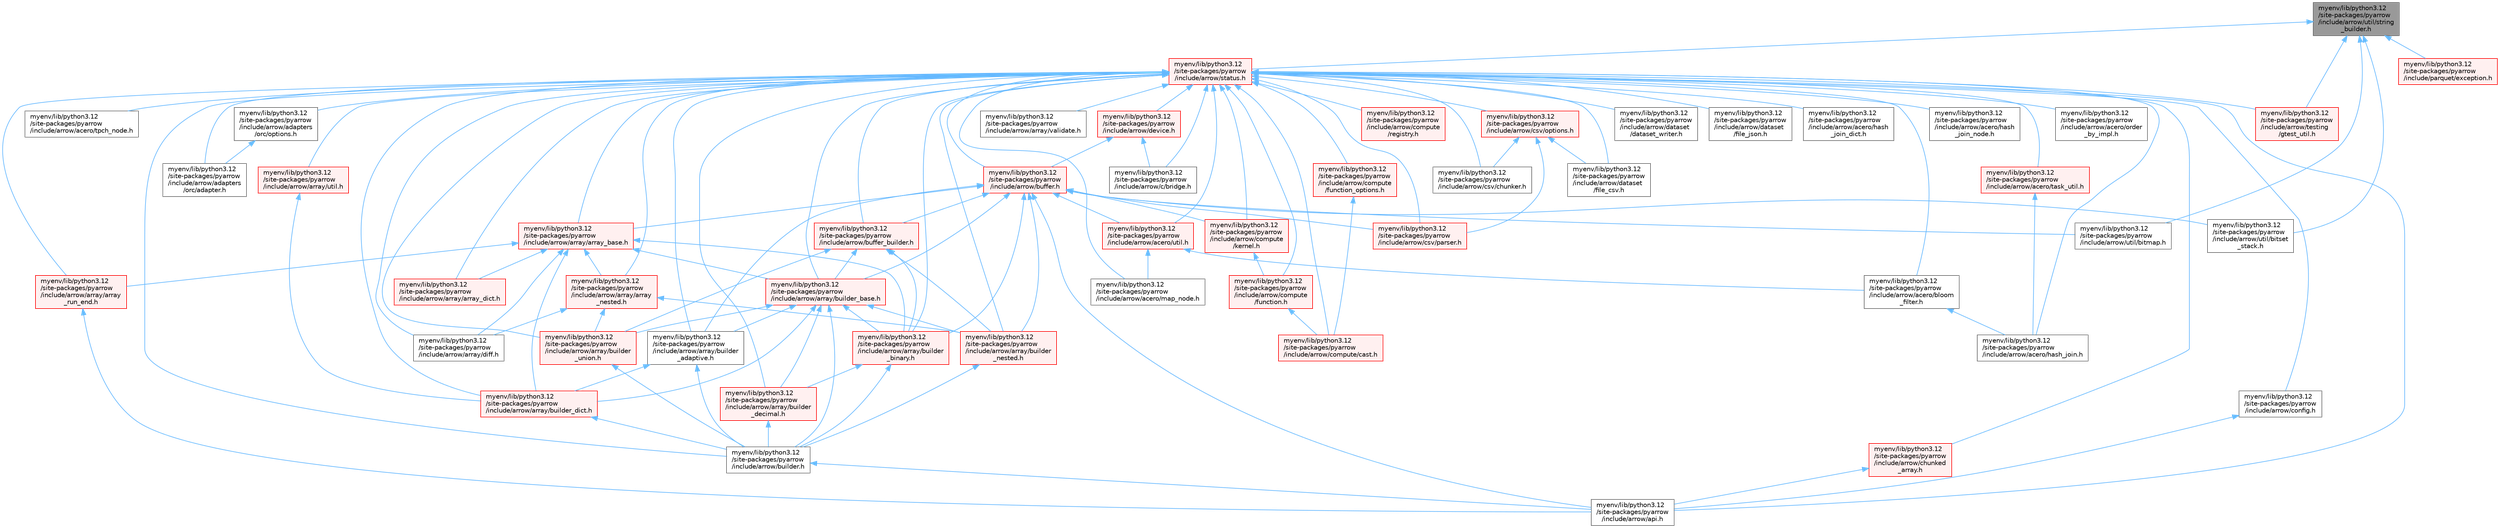 digraph "myenv/lib/python3.12/site-packages/pyarrow/include/arrow/util/string_builder.h"
{
 // LATEX_PDF_SIZE
  bgcolor="transparent";
  edge [fontname=Helvetica,fontsize=10,labelfontname=Helvetica,labelfontsize=10];
  node [fontname=Helvetica,fontsize=10,shape=box,height=0.2,width=0.4];
  Node1 [id="Node000001",label="myenv/lib/python3.12\l/site-packages/pyarrow\l/include/arrow/util/string\l_builder.h",height=0.2,width=0.4,color="gray40", fillcolor="grey60", style="filled", fontcolor="black",tooltip=" "];
  Node1 -> Node2 [id="edge1_Node000001_Node000002",dir="back",color="steelblue1",style="solid",tooltip=" "];
  Node2 [id="Node000002",label="myenv/lib/python3.12\l/site-packages/pyarrow\l/include/arrow/status.h",height=0.2,width=0.4,color="red", fillcolor="#FFF0F0", style="filled",URL="$status_8h.html",tooltip=" "];
  Node2 -> Node3 [id="edge2_Node000002_Node000003",dir="back",color="steelblue1",style="solid",tooltip=" "];
  Node3 [id="Node000003",label="myenv/lib/python3.12\l/site-packages/pyarrow\l/include/arrow/acero/bloom\l_filter.h",height=0.2,width=0.4,color="grey40", fillcolor="white", style="filled",URL="$arrow_2acero_2bloom__filter_8h.html",tooltip=" "];
  Node3 -> Node4 [id="edge3_Node000003_Node000004",dir="back",color="steelblue1",style="solid",tooltip=" "];
  Node4 [id="Node000004",label="myenv/lib/python3.12\l/site-packages/pyarrow\l/include/arrow/acero/hash_join.h",height=0.2,width=0.4,color="grey40", fillcolor="white", style="filled",URL="$hash__join_8h.html",tooltip=" "];
  Node2 -> Node4 [id="edge4_Node000002_Node000004",dir="back",color="steelblue1",style="solid",tooltip=" "];
  Node2 -> Node5 [id="edge5_Node000002_Node000005",dir="back",color="steelblue1",style="solid",tooltip=" "];
  Node5 [id="Node000005",label="myenv/lib/python3.12\l/site-packages/pyarrow\l/include/arrow/acero/hash\l_join_dict.h",height=0.2,width=0.4,color="grey40", fillcolor="white", style="filled",URL="$hash__join__dict_8h.html",tooltip=" "];
  Node2 -> Node6 [id="edge6_Node000002_Node000006",dir="back",color="steelblue1",style="solid",tooltip=" "];
  Node6 [id="Node000006",label="myenv/lib/python3.12\l/site-packages/pyarrow\l/include/arrow/acero/hash\l_join_node.h",height=0.2,width=0.4,color="grey40", fillcolor="white", style="filled",URL="$hash__join__node_8h.html",tooltip=" "];
  Node2 -> Node7 [id="edge7_Node000002_Node000007",dir="back",color="steelblue1",style="solid",tooltip=" "];
  Node7 [id="Node000007",label="myenv/lib/python3.12\l/site-packages/pyarrow\l/include/arrow/acero/map_node.h",height=0.2,width=0.4,color="grey40", fillcolor="white", style="filled",URL="$map__node_8h.html",tooltip=" "];
  Node2 -> Node8 [id="edge8_Node000002_Node000008",dir="back",color="steelblue1",style="solid",tooltip=" "];
  Node8 [id="Node000008",label="myenv/lib/python3.12\l/site-packages/pyarrow\l/include/arrow/acero/order\l_by_impl.h",height=0.2,width=0.4,color="grey40", fillcolor="white", style="filled",URL="$order__by__impl_8h.html",tooltip=" "];
  Node2 -> Node9 [id="edge9_Node000002_Node000009",dir="back",color="steelblue1",style="solid",tooltip=" "];
  Node9 [id="Node000009",label="myenv/lib/python3.12\l/site-packages/pyarrow\l/include/arrow/acero/task_util.h",height=0.2,width=0.4,color="red", fillcolor="#FFF0F0", style="filled",URL="$task__util_8h.html",tooltip=" "];
  Node9 -> Node4 [id="edge10_Node000009_Node000004",dir="back",color="steelblue1",style="solid",tooltip=" "];
  Node2 -> Node11 [id="edge11_Node000002_Node000011",dir="back",color="steelblue1",style="solid",tooltip=" "];
  Node11 [id="Node000011",label="myenv/lib/python3.12\l/site-packages/pyarrow\l/include/arrow/acero/tpch_node.h",height=0.2,width=0.4,color="grey40", fillcolor="white", style="filled",URL="$tpch__node_8h.html",tooltip=" "];
  Node2 -> Node12 [id="edge12_Node000002_Node000012",dir="back",color="steelblue1",style="solid",tooltip=" "];
  Node12 [id="Node000012",label="myenv/lib/python3.12\l/site-packages/pyarrow\l/include/arrow/acero/util.h",height=0.2,width=0.4,color="red", fillcolor="#FFF0F0", style="filled",URL="$acero_2util_8h.html",tooltip=" "];
  Node12 -> Node3 [id="edge13_Node000012_Node000003",dir="back",color="steelblue1",style="solid",tooltip=" "];
  Node12 -> Node7 [id="edge14_Node000012_Node000007",dir="back",color="steelblue1",style="solid",tooltip=" "];
  Node2 -> Node14 [id="edge15_Node000002_Node000014",dir="back",color="steelblue1",style="solid",tooltip=" "];
  Node14 [id="Node000014",label="myenv/lib/python3.12\l/site-packages/pyarrow\l/include/arrow/adapters\l/orc/adapter.h",height=0.2,width=0.4,color="grey40", fillcolor="white", style="filled",URL="$adapter_8h.html",tooltip=" "];
  Node2 -> Node15 [id="edge16_Node000002_Node000015",dir="back",color="steelblue1",style="solid",tooltip=" "];
  Node15 [id="Node000015",label="myenv/lib/python3.12\l/site-packages/pyarrow\l/include/arrow/adapters\l/orc/options.h",height=0.2,width=0.4,color="grey40", fillcolor="white", style="filled",URL="$adapters_2orc_2options_8h.html",tooltip=" "];
  Node15 -> Node14 [id="edge17_Node000015_Node000014",dir="back",color="steelblue1",style="solid",tooltip=" "];
  Node2 -> Node16 [id="edge18_Node000002_Node000016",dir="back",color="steelblue1",style="solid",tooltip=" "];
  Node16 [id="Node000016",label="myenv/lib/python3.12\l/site-packages/pyarrow\l/include/arrow/api.h",height=0.2,width=0.4,color="grey40", fillcolor="white", style="filled",URL="$include_2arrow_2api_8h.html",tooltip=" "];
  Node2 -> Node17 [id="edge19_Node000002_Node000017",dir="back",color="steelblue1",style="solid",tooltip=" "];
  Node17 [id="Node000017",label="myenv/lib/python3.12\l/site-packages/pyarrow\l/include/arrow/array/array_base.h",height=0.2,width=0.4,color="red", fillcolor="#FFF0F0", style="filled",URL="$array__base_8h.html",tooltip=" "];
  Node17 -> Node53 [id="edge20_Node000017_Node000053",dir="back",color="steelblue1",style="solid",tooltip=" "];
  Node53 [id="Node000053",label="myenv/lib/python3.12\l/site-packages/pyarrow\l/include/arrow/array/array_dict.h",height=0.2,width=0.4,color="red", fillcolor="#FFF0F0", style="filled",URL="$array__dict_8h.html",tooltip=" "];
  Node17 -> Node54 [id="edge21_Node000017_Node000054",dir="back",color="steelblue1",style="solid",tooltip=" "];
  Node54 [id="Node000054",label="myenv/lib/python3.12\l/site-packages/pyarrow\l/include/arrow/array/array\l_nested.h",height=0.2,width=0.4,color="red", fillcolor="#FFF0F0", style="filled",URL="$array__nested_8h.html",tooltip=" "];
  Node54 -> Node55 [id="edge22_Node000054_Node000055",dir="back",color="steelblue1",style="solid",tooltip=" "];
  Node55 [id="Node000055",label="myenv/lib/python3.12\l/site-packages/pyarrow\l/include/arrow/array/builder\l_nested.h",height=0.2,width=0.4,color="red", fillcolor="#FFF0F0", style="filled",URL="$builder__nested_8h.html",tooltip=" "];
  Node55 -> Node20 [id="edge23_Node000055_Node000020",dir="back",color="steelblue1",style="solid",tooltip=" "];
  Node20 [id="Node000020",label="myenv/lib/python3.12\l/site-packages/pyarrow\l/include/arrow/builder.h",height=0.2,width=0.4,color="grey40", fillcolor="white", style="filled",URL="$builder_8h.html",tooltip=" "];
  Node20 -> Node16 [id="edge24_Node000020_Node000016",dir="back",color="steelblue1",style="solid",tooltip=" "];
  Node54 -> Node56 [id="edge25_Node000054_Node000056",dir="back",color="steelblue1",style="solid",tooltip=" "];
  Node56 [id="Node000056",label="myenv/lib/python3.12\l/site-packages/pyarrow\l/include/arrow/array/builder\l_union.h",height=0.2,width=0.4,color="red", fillcolor="#FFF0F0", style="filled",URL="$builder__union_8h.html",tooltip=" "];
  Node56 -> Node20 [id="edge26_Node000056_Node000020",dir="back",color="steelblue1",style="solid",tooltip=" "];
  Node54 -> Node57 [id="edge27_Node000054_Node000057",dir="back",color="steelblue1",style="solid",tooltip=" "];
  Node57 [id="Node000057",label="myenv/lib/python3.12\l/site-packages/pyarrow\l/include/arrow/array/diff.h",height=0.2,width=0.4,color="grey40", fillcolor="white", style="filled",URL="$diff_8h.html",tooltip=" "];
  Node17 -> Node68 [id="edge28_Node000017_Node000068",dir="back",color="steelblue1",style="solid",tooltip=" "];
  Node68 [id="Node000068",label="myenv/lib/python3.12\l/site-packages/pyarrow\l/include/arrow/array/array\l_run_end.h",height=0.2,width=0.4,color="red", fillcolor="#FFF0F0", style="filled",URL="$array__run__end_8h.html",tooltip=" "];
  Node68 -> Node16 [id="edge29_Node000068_Node000016",dir="back",color="steelblue1",style="solid",tooltip=" "];
  Node17 -> Node60 [id="edge30_Node000017_Node000060",dir="back",color="steelblue1",style="solid",tooltip=" "];
  Node60 [id="Node000060",label="myenv/lib/python3.12\l/site-packages/pyarrow\l/include/arrow/array/builder_base.h",height=0.2,width=0.4,color="red", fillcolor="#FFF0F0", style="filled",URL="$builder__base_8h.html",tooltip=" "];
  Node60 -> Node61 [id="edge31_Node000060_Node000061",dir="back",color="steelblue1",style="solid",tooltip=" "];
  Node61 [id="Node000061",label="myenv/lib/python3.12\l/site-packages/pyarrow\l/include/arrow/array/builder\l_adaptive.h",height=0.2,width=0.4,color="grey40", fillcolor="white", style="filled",URL="$builder__adaptive_8h.html",tooltip=" "];
  Node61 -> Node52 [id="edge32_Node000061_Node000052",dir="back",color="steelblue1",style="solid",tooltip=" "];
  Node52 [id="Node000052",label="myenv/lib/python3.12\l/site-packages/pyarrow\l/include/arrow/array/builder_dict.h",height=0.2,width=0.4,color="red", fillcolor="#FFF0F0", style="filled",URL="$builder__dict_8h.html",tooltip=" "];
  Node52 -> Node20 [id="edge33_Node000052_Node000020",dir="back",color="steelblue1",style="solid",tooltip=" "];
  Node61 -> Node20 [id="edge34_Node000061_Node000020",dir="back",color="steelblue1",style="solid",tooltip=" "];
  Node60 -> Node50 [id="edge35_Node000060_Node000050",dir="back",color="steelblue1",style="solid",tooltip=" "];
  Node50 [id="Node000050",label="myenv/lib/python3.12\l/site-packages/pyarrow\l/include/arrow/array/builder\l_binary.h",height=0.2,width=0.4,color="red", fillcolor="#FFF0F0", style="filled",URL="$builder__binary_8h.html",tooltip=" "];
  Node50 -> Node49 [id="edge36_Node000050_Node000049",dir="back",color="steelblue1",style="solid",tooltip=" "];
  Node49 [id="Node000049",label="myenv/lib/python3.12\l/site-packages/pyarrow\l/include/arrow/array/builder\l_decimal.h",height=0.2,width=0.4,color="red", fillcolor="#FFF0F0", style="filled",URL="$builder__decimal_8h.html",tooltip=" "];
  Node49 -> Node20 [id="edge37_Node000049_Node000020",dir="back",color="steelblue1",style="solid",tooltip=" "];
  Node50 -> Node20 [id="edge38_Node000050_Node000020",dir="back",color="steelblue1",style="solid",tooltip=" "];
  Node60 -> Node49 [id="edge39_Node000060_Node000049",dir="back",color="steelblue1",style="solid",tooltip=" "];
  Node60 -> Node52 [id="edge40_Node000060_Node000052",dir="back",color="steelblue1",style="solid",tooltip=" "];
  Node60 -> Node55 [id="edge41_Node000060_Node000055",dir="back",color="steelblue1",style="solid",tooltip=" "];
  Node60 -> Node56 [id="edge42_Node000060_Node000056",dir="back",color="steelblue1",style="solid",tooltip=" "];
  Node60 -> Node20 [id="edge43_Node000060_Node000020",dir="back",color="steelblue1",style="solid",tooltip=" "];
  Node17 -> Node50 [id="edge44_Node000017_Node000050",dir="back",color="steelblue1",style="solid",tooltip=" "];
  Node17 -> Node52 [id="edge45_Node000017_Node000052",dir="back",color="steelblue1",style="solid",tooltip=" "];
  Node17 -> Node57 [id="edge46_Node000017_Node000057",dir="back",color="steelblue1",style="solid",tooltip=" "];
  Node2 -> Node53 [id="edge47_Node000002_Node000053",dir="back",color="steelblue1",style="solid",tooltip=" "];
  Node2 -> Node54 [id="edge48_Node000002_Node000054",dir="back",color="steelblue1",style="solid",tooltip=" "];
  Node2 -> Node68 [id="edge49_Node000002_Node000068",dir="back",color="steelblue1",style="solid",tooltip=" "];
  Node2 -> Node61 [id="edge50_Node000002_Node000061",dir="back",color="steelblue1",style="solid",tooltip=" "];
  Node2 -> Node60 [id="edge51_Node000002_Node000060",dir="back",color="steelblue1",style="solid",tooltip=" "];
  Node2 -> Node50 [id="edge52_Node000002_Node000050",dir="back",color="steelblue1",style="solid",tooltip=" "];
  Node2 -> Node49 [id="edge53_Node000002_Node000049",dir="back",color="steelblue1",style="solid",tooltip=" "];
  Node2 -> Node52 [id="edge54_Node000002_Node000052",dir="back",color="steelblue1",style="solid",tooltip=" "];
  Node2 -> Node55 [id="edge55_Node000002_Node000055",dir="back",color="steelblue1",style="solid",tooltip=" "];
  Node2 -> Node56 [id="edge56_Node000002_Node000056",dir="back",color="steelblue1",style="solid",tooltip=" "];
  Node2 -> Node57 [id="edge57_Node000002_Node000057",dir="back",color="steelblue1",style="solid",tooltip=" "];
  Node2 -> Node130 [id="edge58_Node000002_Node000130",dir="back",color="steelblue1",style="solid",tooltip=" "];
  Node130 [id="Node000130",label="myenv/lib/python3.12\l/site-packages/pyarrow\l/include/arrow/array/util.h",height=0.2,width=0.4,color="red", fillcolor="#FFF0F0", style="filled",URL="$array_2util_8h.html",tooltip=" "];
  Node130 -> Node52 [id="edge59_Node000130_Node000052",dir="back",color="steelblue1",style="solid",tooltip=" "];
  Node2 -> Node131 [id="edge60_Node000002_Node000131",dir="back",color="steelblue1",style="solid",tooltip=" "];
  Node131 [id="Node000131",label="myenv/lib/python3.12\l/site-packages/pyarrow\l/include/arrow/array/validate.h",height=0.2,width=0.4,color="grey40", fillcolor="white", style="filled",URL="$validate_8h.html",tooltip=" "];
  Node2 -> Node132 [id="edge61_Node000002_Node000132",dir="back",color="steelblue1",style="solid",tooltip=" "];
  Node132 [id="Node000132",label="myenv/lib/python3.12\l/site-packages/pyarrow\l/include/arrow/buffer.h",height=0.2,width=0.4,color="red", fillcolor="#FFF0F0", style="filled",URL="$buffer_8h.html",tooltip=" "];
  Node132 -> Node12 [id="edge62_Node000132_Node000012",dir="back",color="steelblue1",style="solid",tooltip=" "];
  Node132 -> Node16 [id="edge63_Node000132_Node000016",dir="back",color="steelblue1",style="solid",tooltip=" "];
  Node132 -> Node17 [id="edge64_Node000132_Node000017",dir="back",color="steelblue1",style="solid",tooltip=" "];
  Node132 -> Node61 [id="edge65_Node000132_Node000061",dir="back",color="steelblue1",style="solid",tooltip=" "];
  Node132 -> Node60 [id="edge66_Node000132_Node000060",dir="back",color="steelblue1",style="solid",tooltip=" "];
  Node132 -> Node50 [id="edge67_Node000132_Node000050",dir="back",color="steelblue1",style="solid",tooltip=" "];
  Node132 -> Node55 [id="edge68_Node000132_Node000055",dir="back",color="steelblue1",style="solid",tooltip=" "];
  Node132 -> Node138 [id="edge69_Node000132_Node000138",dir="back",color="steelblue1",style="solid",tooltip=" "];
  Node138 [id="Node000138",label="myenv/lib/python3.12\l/site-packages/pyarrow\l/include/arrow/buffer_builder.h",height=0.2,width=0.4,color="red", fillcolor="#FFF0F0", style="filled",URL="$buffer__builder_8h.html",tooltip=" "];
  Node138 -> Node60 [id="edge70_Node000138_Node000060",dir="back",color="steelblue1",style="solid",tooltip=" "];
  Node138 -> Node50 [id="edge71_Node000138_Node000050",dir="back",color="steelblue1",style="solid",tooltip=" "];
  Node138 -> Node55 [id="edge72_Node000138_Node000055",dir="back",color="steelblue1",style="solid",tooltip=" "];
  Node138 -> Node56 [id="edge73_Node000138_Node000056",dir="back",color="steelblue1",style="solid",tooltip=" "];
  Node132 -> Node111 [id="edge74_Node000132_Node000111",dir="back",color="steelblue1",style="solid",tooltip=" "];
  Node111 [id="Node000111",label="myenv/lib/python3.12\l/site-packages/pyarrow\l/include/arrow/compute\l/kernel.h",height=0.2,width=0.4,color="red", fillcolor="#FFF0F0", style="filled",URL="$kernel_8h.html",tooltip=" "];
  Node111 -> Node112 [id="edge75_Node000111_Node000112",dir="back",color="steelblue1",style="solid",tooltip=" "];
  Node112 [id="Node000112",label="myenv/lib/python3.12\l/site-packages/pyarrow\l/include/arrow/compute\l/function.h",height=0.2,width=0.4,color="red", fillcolor="#FFF0F0", style="filled",URL="$function_8h.html",tooltip=" "];
  Node112 -> Node113 [id="edge76_Node000112_Node000113",dir="back",color="steelblue1",style="solid",tooltip=" "];
  Node113 [id="Node000113",label="myenv/lib/python3.12\l/site-packages/pyarrow\l/include/arrow/compute/cast.h",height=0.2,width=0.4,color="red", fillcolor="#FFF0F0", style="filled",URL="$cast_8h.html",tooltip=" "];
  Node132 -> Node139 [id="edge77_Node000132_Node000139",dir="back",color="steelblue1",style="solid",tooltip=" "];
  Node139 [id="Node000139",label="myenv/lib/python3.12\l/site-packages/pyarrow\l/include/arrow/csv/parser.h",height=0.2,width=0.4,color="red", fillcolor="#FFF0F0", style="filled",URL="$csv_2parser_8h.html",tooltip=" "];
  Node132 -> Node177 [id="edge78_Node000132_Node000177",dir="back",color="steelblue1",style="solid",tooltip=" "];
  Node177 [id="Node000177",label="myenv/lib/python3.12\l/site-packages/pyarrow\l/include/arrow/util/bitmap.h",height=0.2,width=0.4,color="grey40", fillcolor="white", style="filled",URL="$bitmap_8h.html",tooltip=" "];
  Node132 -> Node184 [id="edge79_Node000132_Node000184",dir="back",color="steelblue1",style="solid",tooltip=" "];
  Node184 [id="Node000184",label="myenv/lib/python3.12\l/site-packages/pyarrow\l/include/arrow/util/bitset\l_stack.h",height=0.2,width=0.4,color="grey40", fillcolor="white", style="filled",URL="$bitset__stack_8h.html",tooltip=" "];
  Node2 -> Node138 [id="edge80_Node000002_Node000138",dir="back",color="steelblue1",style="solid",tooltip=" "];
  Node2 -> Node20 [id="edge81_Node000002_Node000020",dir="back",color="steelblue1",style="solid",tooltip=" "];
  Node2 -> Node237 [id="edge82_Node000002_Node000237",dir="back",color="steelblue1",style="solid",tooltip=" "];
  Node237 [id="Node000237",label="myenv/lib/python3.12\l/site-packages/pyarrow\l/include/arrow/c/bridge.h",height=0.2,width=0.4,color="grey40", fillcolor="white", style="filled",URL="$bridge_8h.html",tooltip=" "];
  Node2 -> Node238 [id="edge83_Node000002_Node000238",dir="back",color="steelblue1",style="solid",tooltip=" "];
  Node238 [id="Node000238",label="myenv/lib/python3.12\l/site-packages/pyarrow\l/include/arrow/chunked\l_array.h",height=0.2,width=0.4,color="red", fillcolor="#FFF0F0", style="filled",URL="$chunked__array_8h.html",tooltip=" "];
  Node238 -> Node16 [id="edge84_Node000238_Node000016",dir="back",color="steelblue1",style="solid",tooltip=" "];
  Node2 -> Node113 [id="edge85_Node000002_Node000113",dir="back",color="steelblue1",style="solid",tooltip=" "];
  Node2 -> Node112 [id="edge86_Node000002_Node000112",dir="back",color="steelblue1",style="solid",tooltip=" "];
  Node2 -> Node243 [id="edge87_Node000002_Node000243",dir="back",color="steelblue1",style="solid",tooltip=" "];
  Node243 [id="Node000243",label="myenv/lib/python3.12\l/site-packages/pyarrow\l/include/arrow/compute\l/function_options.h",height=0.2,width=0.4,color="red", fillcolor="#FFF0F0", style="filled",URL="$function__options_8h.html",tooltip=" "];
  Node243 -> Node113 [id="edge88_Node000243_Node000113",dir="back",color="steelblue1",style="solid",tooltip=" "];
  Node2 -> Node111 [id="edge89_Node000002_Node000111",dir="back",color="steelblue1",style="solid",tooltip=" "];
  Node2 -> Node245 [id="edge90_Node000002_Node000245",dir="back",color="steelblue1",style="solid",tooltip=" "];
  Node245 [id="Node000245",label="myenv/lib/python3.12\l/site-packages/pyarrow\l/include/arrow/compute\l/registry.h",height=0.2,width=0.4,color="red", fillcolor="#FFF0F0", style="filled",URL="$registry_8h.html",tooltip=" "];
  Node2 -> Node246 [id="edge91_Node000002_Node000246",dir="back",color="steelblue1",style="solid",tooltip=" "];
  Node246 [id="Node000246",label="myenv/lib/python3.12\l/site-packages/pyarrow\l/include/arrow/config.h",height=0.2,width=0.4,color="grey40", fillcolor="white", style="filled",URL="$pyarrow_2include_2arrow_2config_8h.html",tooltip=" "];
  Node246 -> Node16 [id="edge92_Node000246_Node000016",dir="back",color="steelblue1",style="solid",tooltip=" "];
  Node2 -> Node247 [id="edge93_Node000002_Node000247",dir="back",color="steelblue1",style="solid",tooltip=" "];
  Node247 [id="Node000247",label="myenv/lib/python3.12\l/site-packages/pyarrow\l/include/arrow/csv/chunker.h",height=0.2,width=0.4,color="grey40", fillcolor="white", style="filled",URL="$csv_2chunker_8h.html",tooltip=" "];
  Node2 -> Node248 [id="edge94_Node000002_Node000248",dir="back",color="steelblue1",style="solid",tooltip=" "];
  Node248 [id="Node000248",label="myenv/lib/python3.12\l/site-packages/pyarrow\l/include/arrow/csv/options.h",height=0.2,width=0.4,color="red", fillcolor="#FFF0F0", style="filled",URL="$csv_2options_8h.html",tooltip=" "];
  Node248 -> Node247 [id="edge95_Node000248_Node000247",dir="back",color="steelblue1",style="solid",tooltip=" "];
  Node248 -> Node139 [id="edge96_Node000248_Node000139",dir="back",color="steelblue1",style="solid",tooltip=" "];
  Node248 -> Node93 [id="edge97_Node000248_Node000093",dir="back",color="steelblue1",style="solid",tooltip=" "];
  Node93 [id="Node000093",label="myenv/lib/python3.12\l/site-packages/pyarrow\l/include/arrow/dataset\l/file_csv.h",height=0.2,width=0.4,color="grey40", fillcolor="white", style="filled",URL="$file__csv_8h.html",tooltip=" "];
  Node2 -> Node139 [id="edge98_Node000002_Node000139",dir="back",color="steelblue1",style="solid",tooltip=" "];
  Node2 -> Node92 [id="edge99_Node000002_Node000092",dir="back",color="steelblue1",style="solid",tooltip=" "];
  Node92 [id="Node000092",label="myenv/lib/python3.12\l/site-packages/pyarrow\l/include/arrow/dataset\l/dataset_writer.h",height=0.2,width=0.4,color="grey40", fillcolor="white", style="filled",URL="$dataset__writer_8h.html",tooltip=" "];
  Node2 -> Node93 [id="edge100_Node000002_Node000093",dir="back",color="steelblue1",style="solid",tooltip=" "];
  Node2 -> Node95 [id="edge101_Node000002_Node000095",dir="back",color="steelblue1",style="solid",tooltip=" "];
  Node95 [id="Node000095",label="myenv/lib/python3.12\l/site-packages/pyarrow\l/include/arrow/dataset\l/file_json.h",height=0.2,width=0.4,color="grey40", fillcolor="white", style="filled",URL="$file__json_8h.html",tooltip=" "];
  Node2 -> Node254 [id="edge102_Node000002_Node000254",dir="back",color="steelblue1",style="solid",tooltip=" "];
  Node254 [id="Node000254",label="myenv/lib/python3.12\l/site-packages/pyarrow\l/include/arrow/device.h",height=0.2,width=0.4,color="red", fillcolor="#FFF0F0", style="filled",URL="$device_8h.html",tooltip=" "];
  Node254 -> Node132 [id="edge103_Node000254_Node000132",dir="back",color="steelblue1",style="solid",tooltip=" "];
  Node254 -> Node237 [id="edge104_Node000254_Node000237",dir="back",color="steelblue1",style="solid",tooltip=" "];
  Node2 -> Node299 [id="edge105_Node000002_Node000299",dir="back",color="steelblue1",style="solid",tooltip=" "];
  Node299 [id="Node000299",label="myenv/lib/python3.12\l/site-packages/pyarrow\l/include/arrow/testing\l/gtest_util.h",height=0.2,width=0.4,color="red", fillcolor="#FFF0F0", style="filled",URL="$gtest__util_8h.html",tooltip=" "];
  Node1 -> Node299 [id="edge106_Node000001_Node000299",dir="back",color="steelblue1",style="solid",tooltip=" "];
  Node1 -> Node177 [id="edge107_Node000001_Node000177",dir="back",color="steelblue1",style="solid",tooltip=" "];
  Node1 -> Node184 [id="edge108_Node000001_Node000184",dir="back",color="steelblue1",style="solid",tooltip=" "];
  Node1 -> Node213 [id="edge109_Node000001_Node000213",dir="back",color="steelblue1",style="solid",tooltip=" "];
  Node213 [id="Node000213",label="myenv/lib/python3.12\l/site-packages/pyarrow\l/include/parquet/exception.h",height=0.2,width=0.4,color="red", fillcolor="#FFF0F0", style="filled",URL="$exception_8h.html",tooltip=" "];
}
